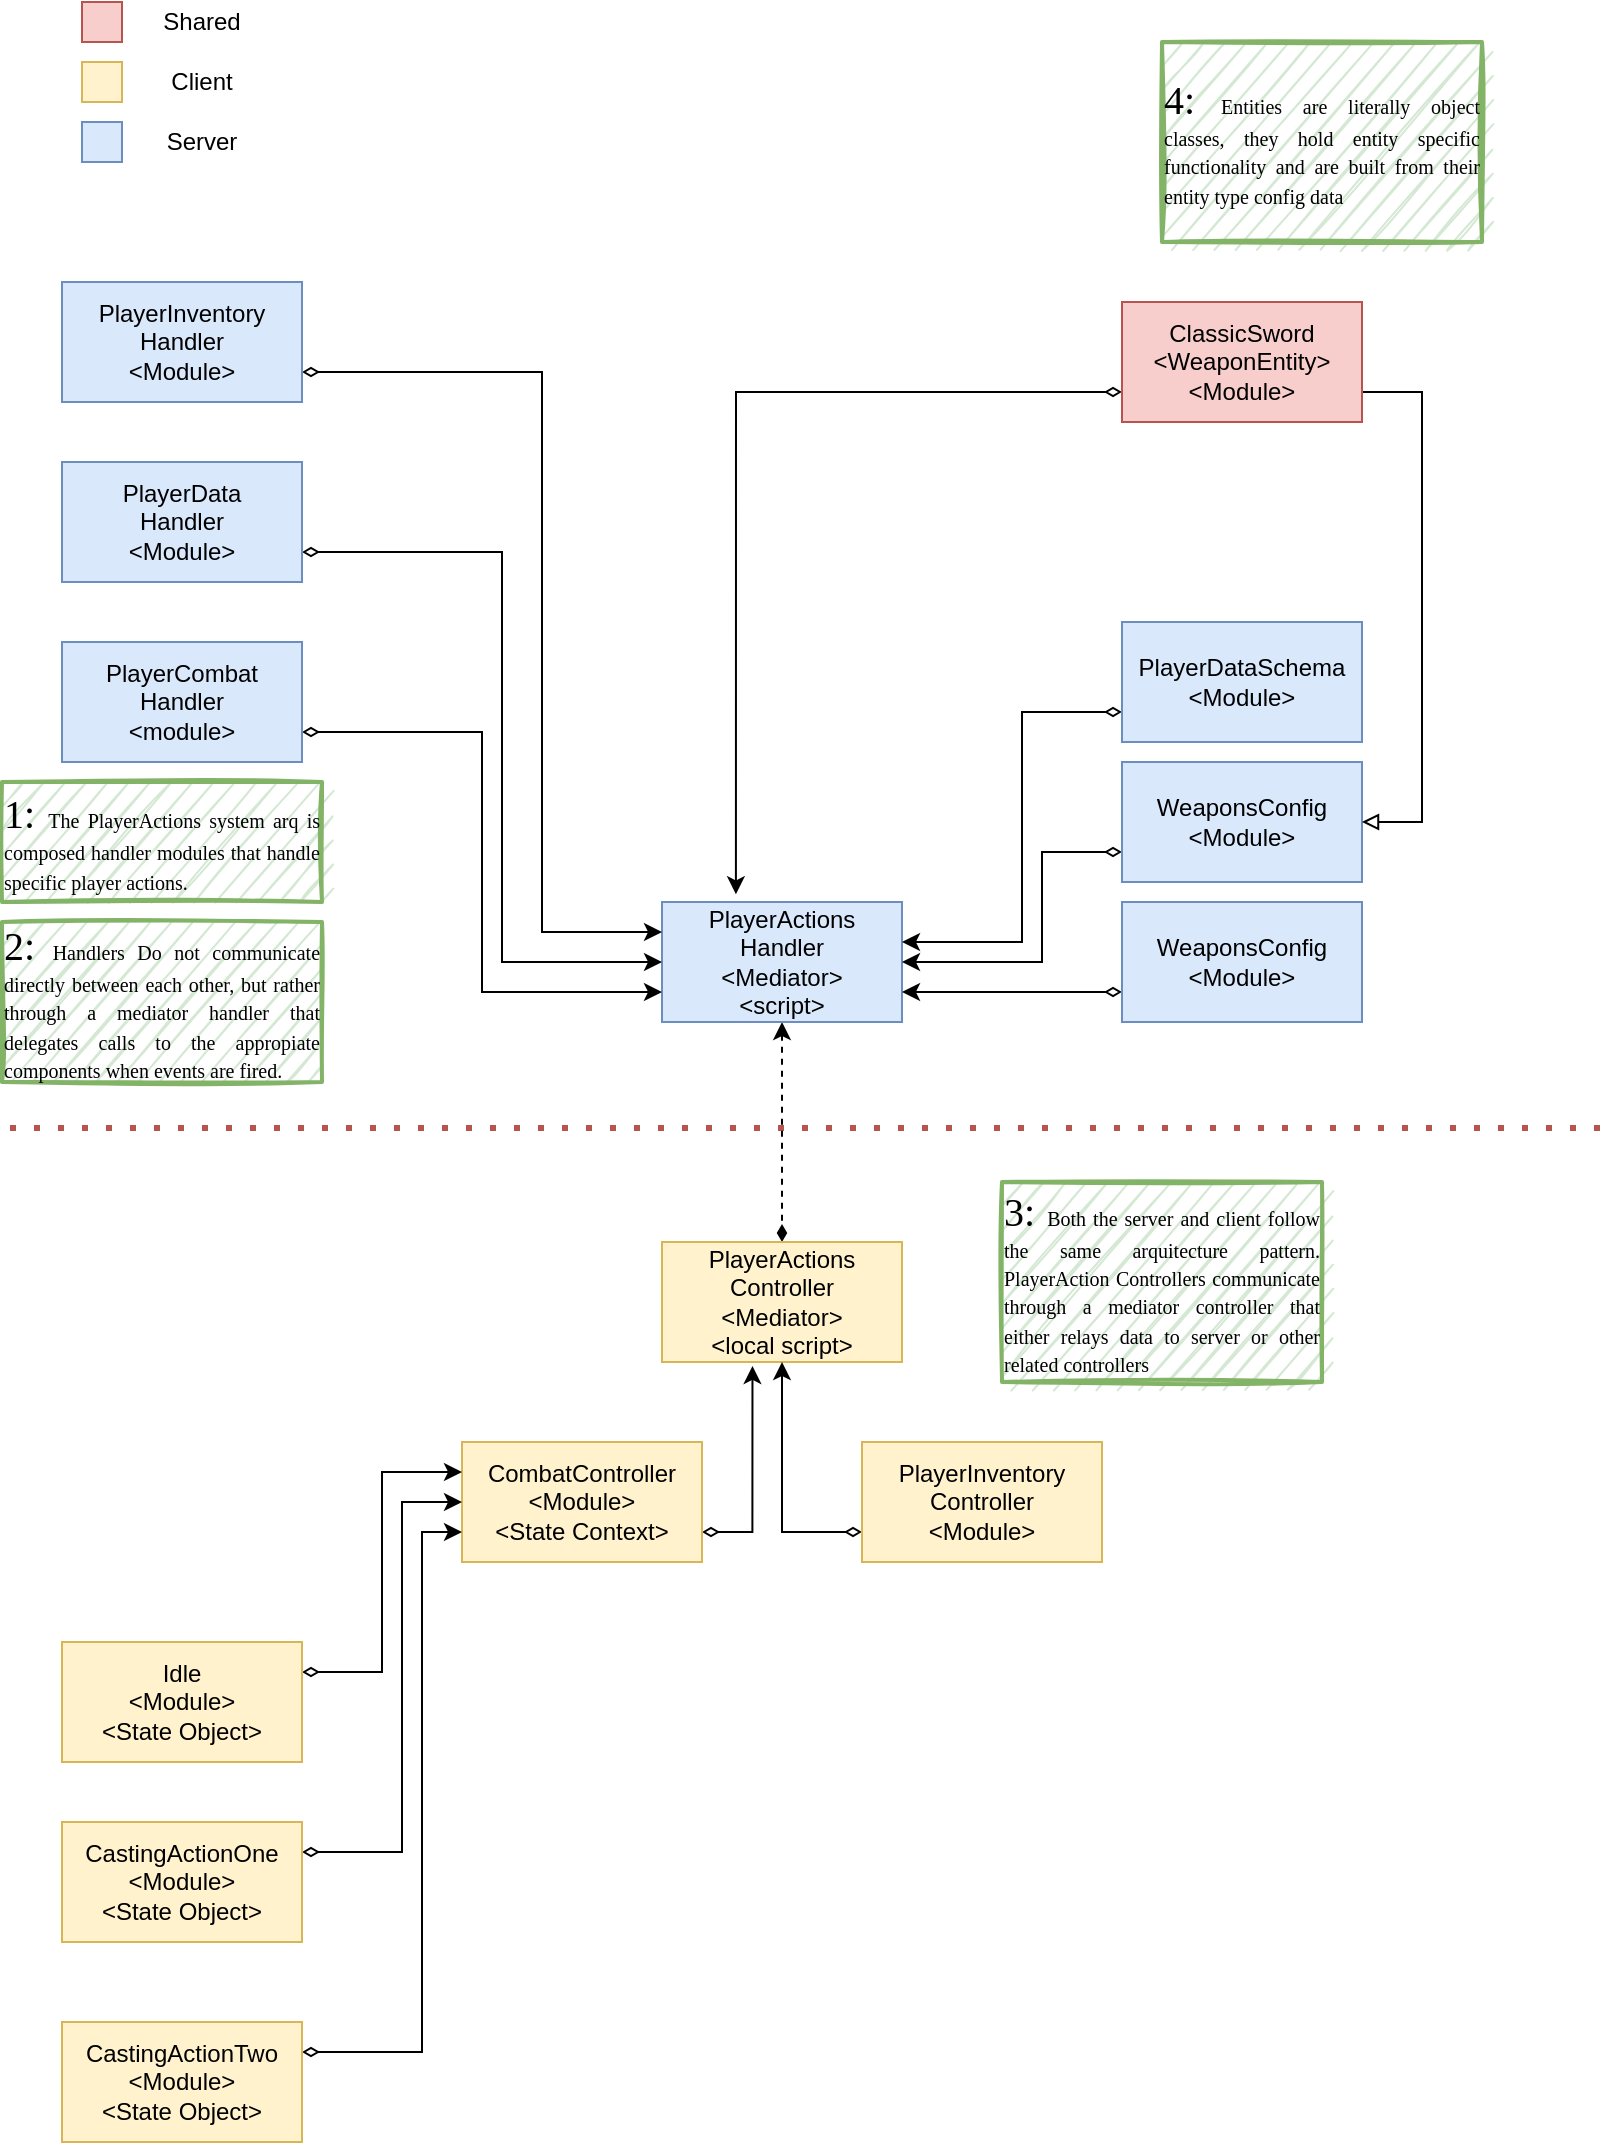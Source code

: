 <mxfile version="17.1.2" type="device"><diagram id="Z6jfJSrzuQ4yX9-g9692" name="Page-1"><mxGraphModel dx="989" dy="513" grid="1" gridSize="10" guides="1" tooltips="1" connect="1" arrows="1" fold="1" page="1" pageScale="1" pageWidth="827" pageHeight="1169" math="0" shadow="0"><root><mxCell id="0"/><mxCell id="1" parent="0"/><mxCell id="Fjjx5UUYG98W5dSUSR7U-34" value="" style="endArrow=none;dashed=1;html=1;dashPattern=1 3;strokeWidth=3;rounded=0;fillColor=#f8cecc;strokeColor=#b85450;" parent="1" edge="1"><mxGeometry width="50" height="50" relative="1" as="geometry"><mxPoint x="14" y="583" as="sourcePoint"/><mxPoint x="814" y="583" as="targetPoint"/></mxGeometry></mxCell><mxCell id="szC_LOHvMGctoN0sE_mr-33" style="edgeStyle=orthogonalEdgeStyle;rounded=0;orthogonalLoop=1;jettySize=auto;html=1;entryX=0.5;entryY=0;entryDx=0;entryDy=0;startArrow=classic;startFill=1;endArrow=diamondThin;endFill=1;dashed=1;" edge="1" parent="1" source="szC_LOHvMGctoN0sE_mr-1" target="szC_LOHvMGctoN0sE_mr-2"><mxGeometry relative="1" as="geometry"/></mxCell><mxCell id="szC_LOHvMGctoN0sE_mr-1" value="PlayerActions&lt;br&gt;Handler&lt;br&gt;&amp;lt;Mediator&amp;gt;&lt;br&gt;&amp;lt;script&amp;gt;" style="rounded=0;whiteSpace=wrap;html=1;fillColor=#dae8fc;strokeColor=#6c8ebf;" vertex="1" parent="1"><mxGeometry x="340" y="470" width="120" height="60" as="geometry"/></mxCell><mxCell id="szC_LOHvMGctoN0sE_mr-2" value="PlayerActions&lt;br&gt;Controller&lt;br&gt;&amp;lt;Mediator&amp;gt;&lt;br&gt;&amp;lt;local script&amp;gt;" style="rounded=0;whiteSpace=wrap;html=1;fillColor=#fff2cc;strokeColor=#d6b656;" vertex="1" parent="1"><mxGeometry x="340" y="640" width="120" height="60" as="geometry"/></mxCell><mxCell id="szC_LOHvMGctoN0sE_mr-54" style="edgeStyle=orthogonalEdgeStyle;rounded=0;orthogonalLoop=1;jettySize=auto;html=1;exitX=1;exitY=0.75;exitDx=0;exitDy=0;entryX=0.377;entryY=1.033;entryDx=0;entryDy=0;entryPerimeter=0;startArrow=diamondThin;startFill=0;endArrow=classic;endFill=1;" edge="1" parent="1" source="szC_LOHvMGctoN0sE_mr-4" target="szC_LOHvMGctoN0sE_mr-2"><mxGeometry relative="1" as="geometry"/></mxCell><mxCell id="szC_LOHvMGctoN0sE_mr-4" value="CombatController&lt;br&gt;&amp;lt;Module&amp;gt;&lt;br&gt;&amp;lt;State Context&amp;gt;" style="rounded=0;whiteSpace=wrap;html=1;fillColor=#fff2cc;strokeColor=#d6b656;" vertex="1" parent="1"><mxGeometry x="240" y="740" width="120" height="60" as="geometry"/></mxCell><mxCell id="szC_LOHvMGctoN0sE_mr-11" style="edgeStyle=orthogonalEdgeStyle;rounded=0;orthogonalLoop=1;jettySize=auto;html=1;exitX=1;exitY=0.25;exitDx=0;exitDy=0;entryX=0;entryY=0.25;entryDx=0;entryDy=0;startArrow=diamondThin;startFill=0;" edge="1" parent="1" source="szC_LOHvMGctoN0sE_mr-5" target="szC_LOHvMGctoN0sE_mr-4"><mxGeometry relative="1" as="geometry"/></mxCell><mxCell id="szC_LOHvMGctoN0sE_mr-5" value="Idle&lt;br&gt;&amp;lt;Module&amp;gt;&lt;br&gt;&amp;lt;State Object&amp;gt;" style="rounded=0;whiteSpace=wrap;html=1;fillColor=#fff2cc;strokeColor=#d6b656;" vertex="1" parent="1"><mxGeometry x="40" y="840" width="120" height="60" as="geometry"/></mxCell><mxCell id="szC_LOHvMGctoN0sE_mr-12" style="edgeStyle=orthogonalEdgeStyle;rounded=0;orthogonalLoop=1;jettySize=auto;html=1;exitX=1;exitY=0.25;exitDx=0;exitDy=0;entryX=0;entryY=0.5;entryDx=0;entryDy=0;startArrow=diamondThin;startFill=0;" edge="1" parent="1" source="szC_LOHvMGctoN0sE_mr-6" target="szC_LOHvMGctoN0sE_mr-4"><mxGeometry relative="1" as="geometry"><Array as="points"><mxPoint x="210" y="945"/><mxPoint x="210" y="770"/></Array></mxGeometry></mxCell><mxCell id="szC_LOHvMGctoN0sE_mr-6" value="CastingActionOne&lt;br&gt;&amp;lt;Module&amp;gt;&lt;br&gt;&amp;lt;State Object&amp;gt;" style="rounded=0;whiteSpace=wrap;html=1;fillColor=#fff2cc;strokeColor=#d6b656;" vertex="1" parent="1"><mxGeometry x="40" y="930" width="120" height="60" as="geometry"/></mxCell><mxCell id="szC_LOHvMGctoN0sE_mr-13" style="edgeStyle=orthogonalEdgeStyle;rounded=0;orthogonalLoop=1;jettySize=auto;html=1;exitX=1;exitY=0.25;exitDx=0;exitDy=0;entryX=0;entryY=0.75;entryDx=0;entryDy=0;startArrow=diamondThin;startFill=0;" edge="1" parent="1" source="szC_LOHvMGctoN0sE_mr-7" target="szC_LOHvMGctoN0sE_mr-4"><mxGeometry relative="1" as="geometry"><Array as="points"><mxPoint x="220" y="1045"/><mxPoint x="220" y="785"/></Array></mxGeometry></mxCell><mxCell id="szC_LOHvMGctoN0sE_mr-7" value="CastingActionTwo&lt;br&gt;&amp;lt;Module&amp;gt;&lt;br&gt;&amp;lt;State Object&amp;gt;" style="rounded=0;whiteSpace=wrap;html=1;fillColor=#fff2cc;strokeColor=#d6b656;" vertex="1" parent="1"><mxGeometry x="40" y="1030" width="120" height="60" as="geometry"/></mxCell><mxCell id="szC_LOHvMGctoN0sE_mr-29" style="edgeStyle=orthogonalEdgeStyle;rounded=0;orthogonalLoop=1;jettySize=auto;html=1;exitX=1;exitY=0.75;exitDx=0;exitDy=0;entryX=0;entryY=0.75;entryDx=0;entryDy=0;startArrow=diamondThin;startFill=0;" edge="1" parent="1" source="szC_LOHvMGctoN0sE_mr-16" target="szC_LOHvMGctoN0sE_mr-1"><mxGeometry relative="1" as="geometry"/></mxCell><mxCell id="szC_LOHvMGctoN0sE_mr-16" value="PlayerCombat&lt;br&gt;Handler&lt;br&gt;&amp;lt;module&amp;gt;" style="rounded=0;whiteSpace=wrap;html=1;fillColor=#dae8fc;strokeColor=#6c8ebf;" vertex="1" parent="1"><mxGeometry x="40" y="340" width="120" height="60" as="geometry"/></mxCell><mxCell id="szC_LOHvMGctoN0sE_mr-30" style="edgeStyle=orthogonalEdgeStyle;rounded=0;orthogonalLoop=1;jettySize=auto;html=1;exitX=1;exitY=0.75;exitDx=0;exitDy=0;entryX=0;entryY=0.5;entryDx=0;entryDy=0;startArrow=diamondThin;startFill=0;" edge="1" parent="1" source="szC_LOHvMGctoN0sE_mr-18" target="szC_LOHvMGctoN0sE_mr-1"><mxGeometry relative="1" as="geometry"><Array as="points"><mxPoint x="260" y="295"/><mxPoint x="260" y="500"/></Array></mxGeometry></mxCell><mxCell id="szC_LOHvMGctoN0sE_mr-18" value="PlayerData&lt;br&gt;Handler&lt;br&gt;&amp;lt;Module&amp;gt;" style="rounded=0;whiteSpace=wrap;html=1;fillColor=#dae8fc;strokeColor=#6c8ebf;" vertex="1" parent="1"><mxGeometry x="40" y="250" width="120" height="60" as="geometry"/></mxCell><mxCell id="szC_LOHvMGctoN0sE_mr-38" style="edgeStyle=orthogonalEdgeStyle;rounded=0;orthogonalLoop=1;jettySize=auto;html=1;exitX=0;exitY=0.75;exitDx=0;exitDy=0;entryX=1;entryY=0.333;entryDx=0;entryDy=0;startArrow=diamondThin;startFill=0;endArrow=classic;endFill=1;entryPerimeter=0;" edge="1" parent="1" source="szC_LOHvMGctoN0sE_mr-23" target="szC_LOHvMGctoN0sE_mr-1"><mxGeometry relative="1" as="geometry"><Array as="points"><mxPoint x="520" y="375"/><mxPoint x="520" y="490"/></Array></mxGeometry></mxCell><mxCell id="szC_LOHvMGctoN0sE_mr-23" value="PlayerDataSchema&lt;br&gt;&amp;lt;Module&amp;gt;" style="rounded=0;whiteSpace=wrap;html=1;fillColor=#dae8fc;strokeColor=#6c8ebf;" vertex="1" parent="1"><mxGeometry x="570" y="330" width="120" height="60" as="geometry"/></mxCell><mxCell id="szC_LOHvMGctoN0sE_mr-28" style="edgeStyle=orthogonalEdgeStyle;rounded=0;orthogonalLoop=1;jettySize=auto;html=1;exitX=0;exitY=0.75;exitDx=0;exitDy=0;entryX=1;entryY=0.5;entryDx=0;entryDy=0;startArrow=diamondThin;startFill=0;" edge="1" parent="1" source="szC_LOHvMGctoN0sE_mr-24" target="szC_LOHvMGctoN0sE_mr-1"><mxGeometry relative="1" as="geometry"><Array as="points"><mxPoint x="530" y="445"/><mxPoint x="530" y="500"/></Array></mxGeometry></mxCell><mxCell id="szC_LOHvMGctoN0sE_mr-24" value="WeaponsConfig&lt;br&gt;&amp;lt;Module&amp;gt;" style="rounded=0;whiteSpace=wrap;html=1;fillColor=#dae8fc;strokeColor=#6c8ebf;" vertex="1" parent="1"><mxGeometry x="570" y="400" width="120" height="60" as="geometry"/></mxCell><mxCell id="szC_LOHvMGctoN0sE_mr-37" style="edgeStyle=orthogonalEdgeStyle;rounded=0;orthogonalLoop=1;jettySize=auto;html=1;exitX=0;exitY=0.75;exitDx=0;exitDy=0;entryX=1;entryY=0.75;entryDx=0;entryDy=0;startArrow=diamondThin;startFill=0;endArrow=classic;endFill=1;" edge="1" parent="1" source="szC_LOHvMGctoN0sE_mr-25" target="szC_LOHvMGctoN0sE_mr-1"><mxGeometry relative="1" as="geometry"/></mxCell><mxCell id="szC_LOHvMGctoN0sE_mr-25" value="WeaponsConfig&lt;br&gt;&amp;lt;Module&amp;gt;" style="rounded=0;whiteSpace=wrap;html=1;fillColor=#dae8fc;strokeColor=#6c8ebf;" vertex="1" parent="1"><mxGeometry x="570" y="470" width="120" height="60" as="geometry"/></mxCell><mxCell id="szC_LOHvMGctoN0sE_mr-39" style="edgeStyle=orthogonalEdgeStyle;rounded=0;orthogonalLoop=1;jettySize=auto;html=1;exitX=1;exitY=0.75;exitDx=0;exitDy=0;entryX=1;entryY=0.5;entryDx=0;entryDy=0;startArrow=none;startFill=0;endArrow=block;endFill=0;" edge="1" parent="1" source="szC_LOHvMGctoN0sE_mr-31" target="szC_LOHvMGctoN0sE_mr-24"><mxGeometry relative="1" as="geometry"><Array as="points"><mxPoint x="720" y="215"/><mxPoint x="720" y="430"/></Array></mxGeometry></mxCell><mxCell id="szC_LOHvMGctoN0sE_mr-41" style="edgeStyle=orthogonalEdgeStyle;rounded=0;orthogonalLoop=1;jettySize=auto;html=1;exitX=0;exitY=0.75;exitDx=0;exitDy=0;entryX=0.308;entryY=-0.064;entryDx=0;entryDy=0;entryPerimeter=0;startArrow=diamondThin;startFill=0;endArrow=classic;endFill=1;" edge="1" parent="1" source="szC_LOHvMGctoN0sE_mr-31" target="szC_LOHvMGctoN0sE_mr-1"><mxGeometry relative="1" as="geometry"/></mxCell><mxCell id="szC_LOHvMGctoN0sE_mr-31" value="ClassicSword&lt;br&gt;&amp;lt;WeaponEntity&amp;gt;&lt;br&gt;&amp;lt;Module&amp;gt;" style="rounded=0;whiteSpace=wrap;html=1;fillColor=#f8cecc;strokeColor=#b85450;" vertex="1" parent="1"><mxGeometry x="570" y="170" width="120" height="60" as="geometry"/></mxCell><mxCell id="szC_LOHvMGctoN0sE_mr-35" style="edgeStyle=orthogonalEdgeStyle;rounded=0;orthogonalLoop=1;jettySize=auto;html=1;exitX=1;exitY=0.75;exitDx=0;exitDy=0;entryX=0;entryY=0.25;entryDx=0;entryDy=0;startArrow=diamondThin;startFill=0;endArrow=classic;endFill=1;" edge="1" parent="1" source="szC_LOHvMGctoN0sE_mr-34" target="szC_LOHvMGctoN0sE_mr-1"><mxGeometry relative="1" as="geometry"><Array as="points"><mxPoint x="280" y="205"/><mxPoint x="280" y="485"/></Array></mxGeometry></mxCell><mxCell id="szC_LOHvMGctoN0sE_mr-34" value="PlayerInventory&lt;br&gt;Handler&lt;br&gt;&amp;lt;Module&amp;gt;" style="rounded=0;whiteSpace=wrap;html=1;fillColor=#dae8fc;strokeColor=#6c8ebf;" vertex="1" parent="1"><mxGeometry x="40" y="160" width="120" height="60" as="geometry"/></mxCell><mxCell id="szC_LOHvMGctoN0sE_mr-43" value="" style="rounded=0;whiteSpace=wrap;html=1;fillColor=#f8cecc;strokeColor=#b85450;" vertex="1" parent="1"><mxGeometry x="50" y="20" width="20" height="20" as="geometry"/></mxCell><mxCell id="szC_LOHvMGctoN0sE_mr-44" value="" style="rounded=0;whiteSpace=wrap;html=1;fillColor=#fff2cc;strokeColor=#d6b656;" vertex="1" parent="1"><mxGeometry x="50" y="50" width="20" height="20" as="geometry"/></mxCell><mxCell id="szC_LOHvMGctoN0sE_mr-45" value="" style="rounded=0;whiteSpace=wrap;html=1;fillColor=#dae8fc;strokeColor=#6c8ebf;" vertex="1" parent="1"><mxGeometry x="50" y="80" width="20" height="20" as="geometry"/></mxCell><mxCell id="szC_LOHvMGctoN0sE_mr-46" value="Client" style="text;html=1;strokeColor=none;fillColor=none;align=center;verticalAlign=middle;whiteSpace=wrap;rounded=0;" vertex="1" parent="1"><mxGeometry x="85" y="50" width="50" height="20" as="geometry"/></mxCell><mxCell id="szC_LOHvMGctoN0sE_mr-47" value="Shared" style="text;html=1;strokeColor=none;fillColor=none;align=center;verticalAlign=middle;whiteSpace=wrap;rounded=0;" vertex="1" parent="1"><mxGeometry x="85" y="20" width="50" height="20" as="geometry"/></mxCell><mxCell id="szC_LOHvMGctoN0sE_mr-48" value="Server" style="text;html=1;strokeColor=none;fillColor=none;align=center;verticalAlign=middle;whiteSpace=wrap;rounded=0;" vertex="1" parent="1"><mxGeometry x="85" y="80" width="50" height="20" as="geometry"/></mxCell><mxCell id="szC_LOHvMGctoN0sE_mr-56" style="edgeStyle=orthogonalEdgeStyle;rounded=0;orthogonalLoop=1;jettySize=auto;html=1;exitX=0;exitY=0.75;exitDx=0;exitDy=0;entryX=0.5;entryY=1;entryDx=0;entryDy=0;startArrow=diamondThin;startFill=0;endArrow=classic;endFill=1;" edge="1" parent="1" source="szC_LOHvMGctoN0sE_mr-49" target="szC_LOHvMGctoN0sE_mr-2"><mxGeometry relative="1" as="geometry"/></mxCell><mxCell id="szC_LOHvMGctoN0sE_mr-49" value="PlayerInventory&lt;br&gt;Controller&lt;br&gt;&amp;lt;Module&amp;gt;" style="rounded=0;whiteSpace=wrap;html=1;fillColor=#fff2cc;strokeColor=#d6b656;" vertex="1" parent="1"><mxGeometry x="440" y="740" width="120" height="60" as="geometry"/></mxCell><mxCell id="szC_LOHvMGctoN0sE_mr-57" value="&lt;div style=&quot;text-align: justify&quot;&gt;&lt;font face=&quot;Times New Roman&quot;&gt;&lt;span style=&quot;font-size: 20px&quot;&gt;1: &lt;/span&gt;&lt;span&gt;&lt;font style=&quot;font-size: 10px&quot;&gt;The PlayerActions system arq is composed handler modules that handle specific player actions.&lt;br&gt;&lt;/font&gt;&lt;/span&gt;&lt;/font&gt;&lt;/div&gt;" style="text;html=1;strokeColor=#82b366;fillColor=#d5e8d4;align=center;verticalAlign=middle;whiteSpace=wrap;rounded=0;sketch=1;strokeWidth=2;" vertex="1" parent="1"><mxGeometry x="10" y="410" width="160" height="60" as="geometry"/></mxCell><mxCell id="szC_LOHvMGctoN0sE_mr-64" value="&lt;div style=&quot;text-align: justify&quot;&gt;&lt;font face=&quot;Times New Roman&quot;&gt;&lt;span style=&quot;font-size: 20px&quot;&gt;2: &lt;/span&gt;&lt;span&gt;&lt;font style=&quot;font-size: 10px&quot;&gt;Handlers Do not communicate directly between each other, but rather through a mediator handler that delegates calls to the appropiate components when events are fired.&lt;br&gt;&lt;/font&gt;&lt;/span&gt;&lt;/font&gt;&lt;/div&gt;" style="text;html=1;strokeColor=#82b366;fillColor=#d5e8d4;align=center;verticalAlign=middle;whiteSpace=wrap;rounded=0;sketch=1;strokeWidth=2;" vertex="1" parent="1"><mxGeometry x="10" y="480" width="160" height="80" as="geometry"/></mxCell><mxCell id="szC_LOHvMGctoN0sE_mr-65" value="&lt;div style=&quot;text-align: justify&quot;&gt;&lt;font face=&quot;Times New Roman&quot;&gt;&lt;span style=&quot;font-size: 20px&quot;&gt;3: &lt;/span&gt;&lt;span&gt;&lt;font style=&quot;font-size: 10px&quot;&gt;Both the server and client follow the same arquitecture pattern. PlayerAction Controllers communicate through a mediator controller that either relays data to server or other related controllers&lt;br&gt;&lt;/font&gt;&lt;/span&gt;&lt;/font&gt;&lt;/div&gt;" style="text;html=1;strokeColor=#82b366;fillColor=#d5e8d4;align=center;verticalAlign=middle;whiteSpace=wrap;rounded=0;sketch=1;strokeWidth=2;" vertex="1" parent="1"><mxGeometry x="510" y="610" width="160" height="100" as="geometry"/></mxCell><mxCell id="szC_LOHvMGctoN0sE_mr-67" value="&lt;div style=&quot;text-align: justify&quot;&gt;&lt;font face=&quot;Times New Roman&quot;&gt;&lt;span style=&quot;font-size: 20px&quot;&gt;4: &lt;/span&gt;&lt;span&gt;&lt;font style=&quot;font-size: 10px&quot;&gt;Entities are literally object classes, they hold entity specific functionality and are built from their entity type config data&lt;br&gt;&lt;/font&gt;&lt;/span&gt;&lt;/font&gt;&lt;/div&gt;" style="text;html=1;strokeColor=#82b366;fillColor=#d5e8d4;align=center;verticalAlign=middle;whiteSpace=wrap;rounded=0;sketch=1;strokeWidth=2;" vertex="1" parent="1"><mxGeometry x="590" y="40" width="160" height="100" as="geometry"/></mxCell></root></mxGraphModel></diagram></mxfile>